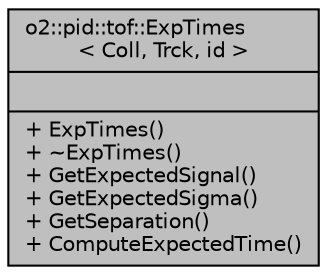 digraph "o2::pid::tof::ExpTimes&lt; Coll, Trck, id &gt;"
{
 // INTERACTIVE_SVG=YES
  bgcolor="transparent";
  edge [fontname="Helvetica",fontsize="10",labelfontname="Helvetica",labelfontsize="10"];
  node [fontname="Helvetica",fontsize="10",shape=record];
  Node1 [label="{o2::pid::tof::ExpTimes\l\< Coll, Trck, id \>\n||+ ExpTimes()\l+ ~ExpTimes()\l+ GetExpectedSignal()\l+ GetExpectedSigma()\l+ GetSeparation()\l+ ComputeExpectedTime()\l}",height=0.2,width=0.4,color="black", fillcolor="grey75", style="filled", fontcolor="black"];
}

